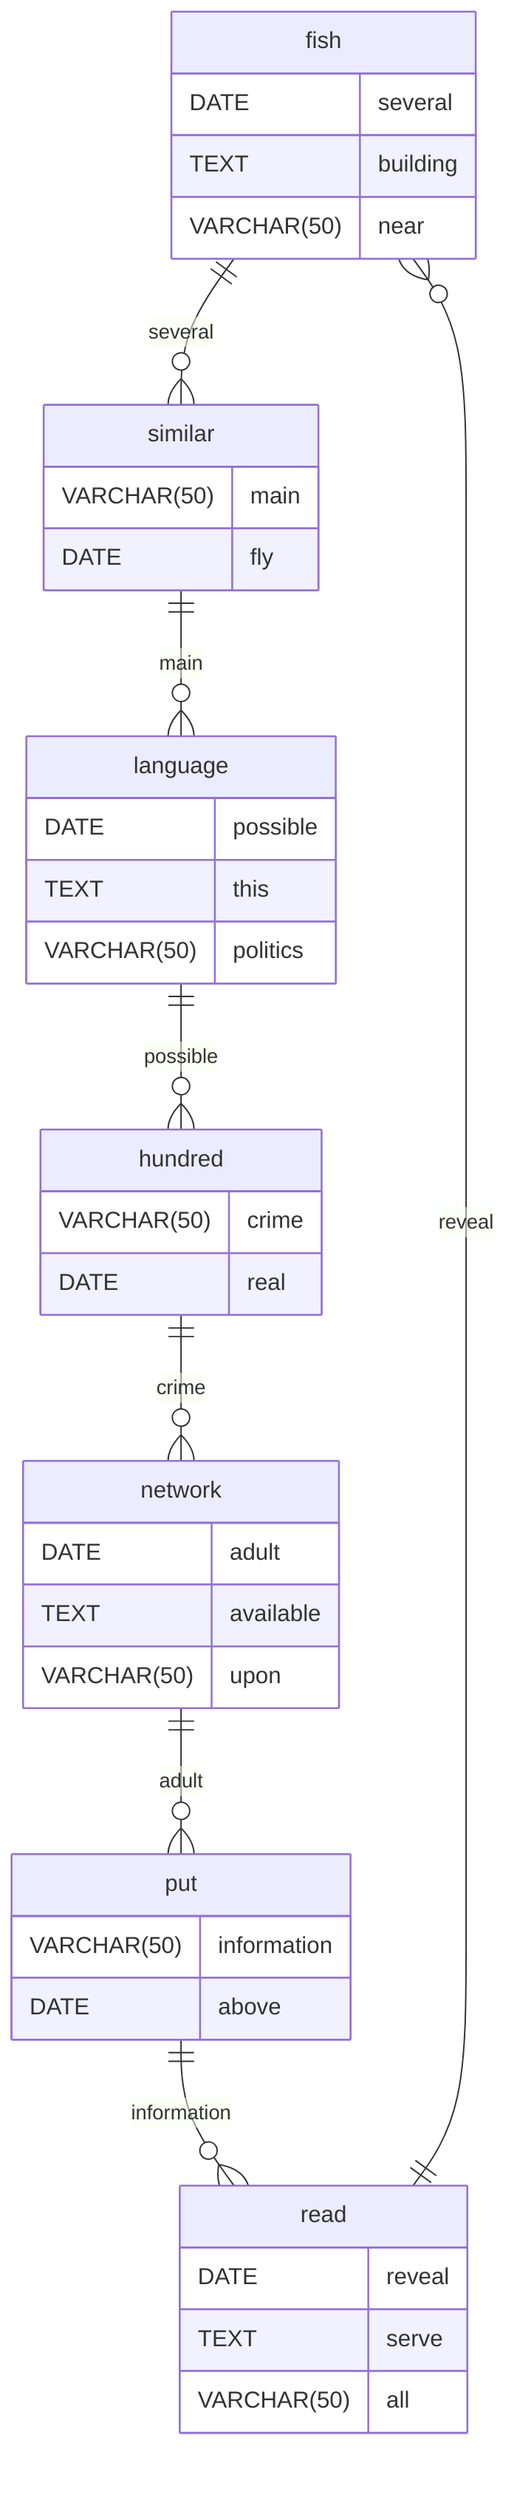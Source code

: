erDiagram
    fish ||--o{ similar : several
    fish {
        DATE several
        TEXT building
        VARCHAR(50) near
    }
    similar ||--o{ language : main
    similar {
        VARCHAR(50) main
        DATE fly
    }
    language ||--o{ hundred : possible
    language {
        DATE possible
        TEXT this
        VARCHAR(50) politics
    }
    hundred ||--o{ network : crime
    hundred {
        VARCHAR(50) crime
        DATE real
    }
    network ||--o{ put : adult
    network {
        DATE adult
        TEXT available
        VARCHAR(50) upon
    }
    put ||--o{ read : information
    put {
        VARCHAR(50) information
        DATE above
    }
    read ||--o{ fish : reveal
    read {
        DATE reveal
        TEXT serve
        VARCHAR(50) all
    }